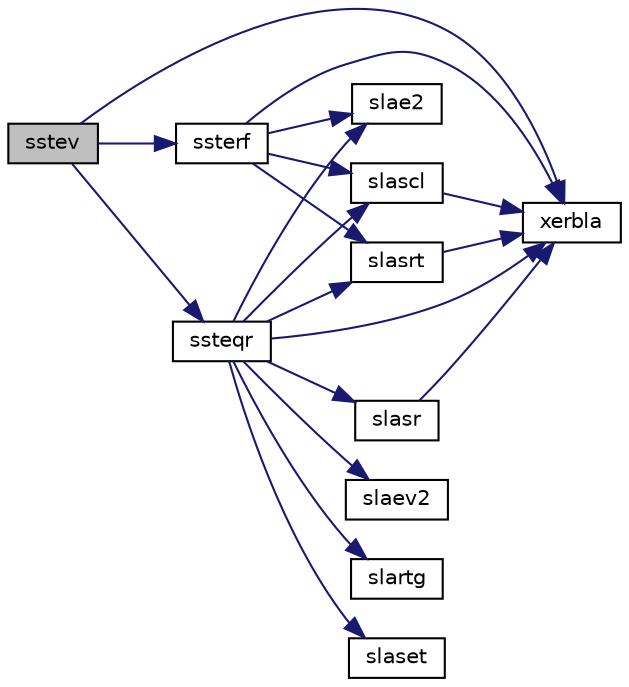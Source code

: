digraph "sstev"
{
 // LATEX_PDF_SIZE
  edge [fontname="Helvetica",fontsize="10",labelfontname="Helvetica",labelfontsize="10"];
  node [fontname="Helvetica",fontsize="10",shape=record];
  rankdir="LR";
  Node1 [label="sstev",height=0.2,width=0.4,color="black", fillcolor="grey75", style="filled", fontcolor="black",tooltip="SSTEV computes the eigenvalues and, optionally, the left and/or right eigenvectors for OTHER matrices"];
  Node1 -> Node2 [color="midnightblue",fontsize="10",style="solid",fontname="Helvetica"];
  Node2 [label="ssteqr",height=0.2,width=0.4,color="black", fillcolor="white", style="filled",URL="$ssteqr_8f.html#a2463dc5fa5baab57763971a548aad789",tooltip="SSTEQR"];
  Node2 -> Node3 [color="midnightblue",fontsize="10",style="solid",fontname="Helvetica"];
  Node3 [label="slae2",height=0.2,width=0.4,color="black", fillcolor="white", style="filled",URL="$slae2_8f.html#aec32dea47a14590934b8970b078b58fd",tooltip="SLAE2 computes the eigenvalues of a 2-by-2 symmetric matrix."];
  Node2 -> Node4 [color="midnightblue",fontsize="10",style="solid",fontname="Helvetica"];
  Node4 [label="slaev2",height=0.2,width=0.4,color="black", fillcolor="white", style="filled",URL="$slaev2_8f.html#af79f0bb1a07a9d96b827eba946ec79fa",tooltip="SLAEV2 computes the eigenvalues and eigenvectors of a 2-by-2 symmetric/Hermitian matrix."];
  Node2 -> Node5 [color="midnightblue",fontsize="10",style="solid",fontname="Helvetica"];
  Node5 [label="slartg",height=0.2,width=0.4,color="black", fillcolor="white", style="filled",URL="$slartg_8f90.html#a8836d25697ed4d8cc0b7d0f45b558c3b",tooltip="SLARTG generates a plane rotation with real cosine and real sine."];
  Node2 -> Node6 [color="midnightblue",fontsize="10",style="solid",fontname="Helvetica"];
  Node6 [label="slascl",height=0.2,width=0.4,color="black", fillcolor="white", style="filled",URL="$slascl_8f.html#a11e6ce67ce97ca5b0a3a7bc5645a09d9",tooltip="SLASCL multiplies a general rectangular matrix by a real scalar defined as cto/cfrom."];
  Node6 -> Node7 [color="midnightblue",fontsize="10",style="solid",fontname="Helvetica"];
  Node7 [label="xerbla",height=0.2,width=0.4,color="black", fillcolor="white", style="filled",URL="$xerbla_8f.html#a377ee61015baf8dea7770b3a404b1c07",tooltip="XERBLA"];
  Node2 -> Node8 [color="midnightblue",fontsize="10",style="solid",fontname="Helvetica"];
  Node8 [label="slaset",height=0.2,width=0.4,color="black", fillcolor="white", style="filled",URL="$slaset_8f.html#a6174184453f17ad7cc3488044325d5ac",tooltip="SLASET initializes the off-diagonal elements and the diagonal elements of a matrix to given values."];
  Node2 -> Node9 [color="midnightblue",fontsize="10",style="solid",fontname="Helvetica"];
  Node9 [label="slasr",height=0.2,width=0.4,color="black", fillcolor="white", style="filled",URL="$slasr_8f.html#a60f6d566e3a36c43835b0ff3055879dc",tooltip="SLASR applies a sequence of plane rotations to a general rectangular matrix."];
  Node9 -> Node7 [color="midnightblue",fontsize="10",style="solid",fontname="Helvetica"];
  Node2 -> Node10 [color="midnightblue",fontsize="10",style="solid",fontname="Helvetica"];
  Node10 [label="slasrt",height=0.2,width=0.4,color="black", fillcolor="white", style="filled",URL="$slasrt_8f.html#a66e14f999e0c96b0d974849882160a07",tooltip="SLASRT sorts numbers in increasing or decreasing order."];
  Node10 -> Node7 [color="midnightblue",fontsize="10",style="solid",fontname="Helvetica"];
  Node2 -> Node7 [color="midnightblue",fontsize="10",style="solid",fontname="Helvetica"];
  Node1 -> Node11 [color="midnightblue",fontsize="10",style="solid",fontname="Helvetica"];
  Node11 [label="ssterf",height=0.2,width=0.4,color="black", fillcolor="white", style="filled",URL="$ssterf_8f.html#a6f005e62dd179b39d847eadbb62dbead",tooltip="SSTERF"];
  Node11 -> Node3 [color="midnightblue",fontsize="10",style="solid",fontname="Helvetica"];
  Node11 -> Node6 [color="midnightblue",fontsize="10",style="solid",fontname="Helvetica"];
  Node11 -> Node10 [color="midnightblue",fontsize="10",style="solid",fontname="Helvetica"];
  Node11 -> Node7 [color="midnightblue",fontsize="10",style="solid",fontname="Helvetica"];
  Node1 -> Node7 [color="midnightblue",fontsize="10",style="solid",fontname="Helvetica"];
}
